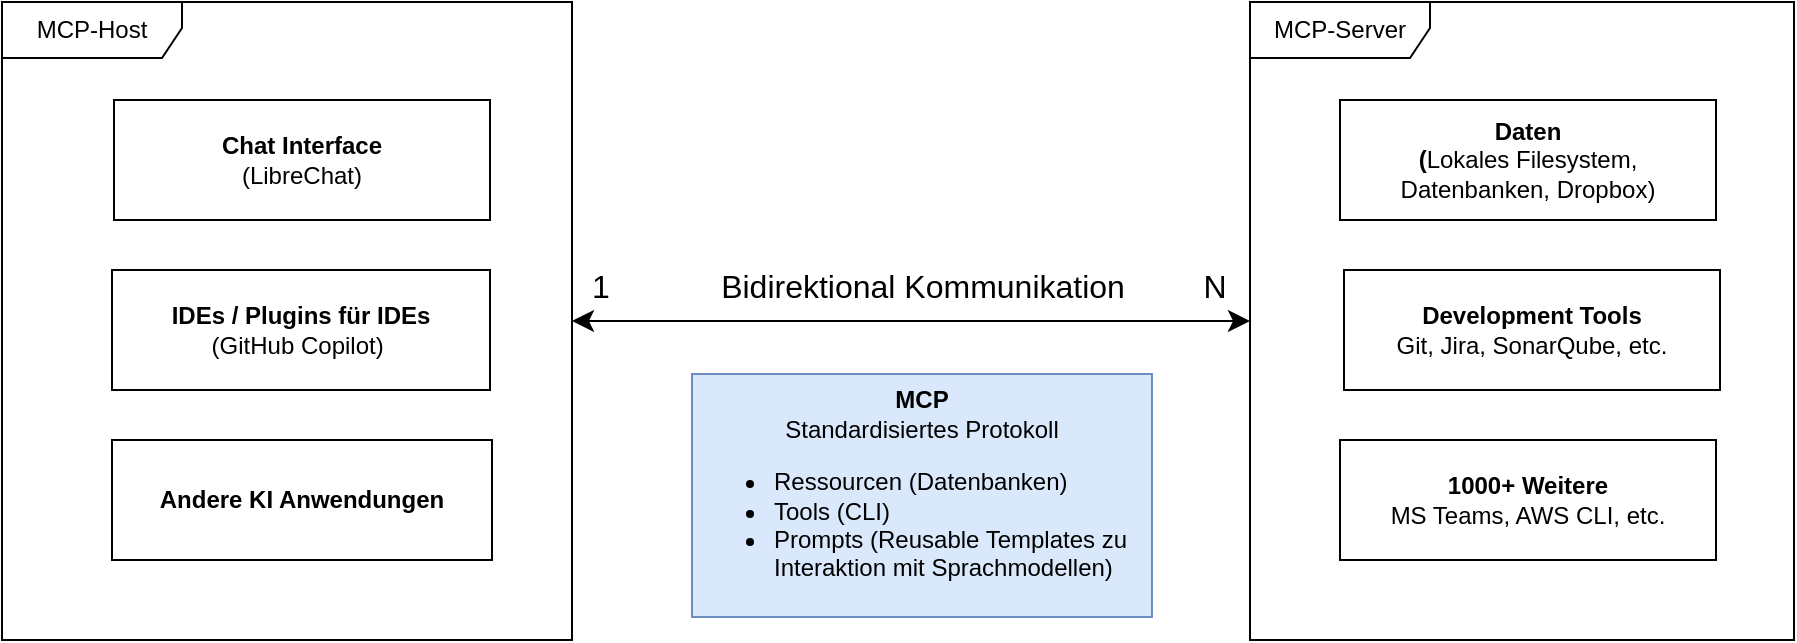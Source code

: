 <mxfile version="28.1.2" pages="2">
  <diagram name="Page-1" id="74FAeeuEVNDoVYwLzQNA">
    <mxGraphModel dx="2614" dy="1435" grid="0" gridSize="10" guides="1" tooltips="1" connect="1" arrows="1" fold="1" page="0" pageScale="1" pageWidth="850" pageHeight="1100" math="0" shadow="0">
      <root>
        <mxCell id="0" />
        <mxCell id="1" parent="0" />
        <mxCell id="uDzi0LpfGfWWbFV2vlgb-2" value="&lt;b&gt;Chat&lt;/b&gt; &lt;b&gt;Interface&lt;/b&gt;&lt;div&gt;(LibreChat)&lt;/div&gt;" style="rounded=0;whiteSpace=wrap;html=1;" vertex="1" parent="1">
          <mxGeometry x="-1023" y="103" width="188" height="60" as="geometry" />
        </mxCell>
        <mxCell id="uDzi0LpfGfWWbFV2vlgb-3" value="&lt;b&gt;IDEs / Plugins für IDEs&lt;br&gt;&lt;/b&gt;(GitHub Copilot)&amp;nbsp;" style="rounded=0;whiteSpace=wrap;html=1;" vertex="1" parent="1">
          <mxGeometry x="-1024" y="188" width="189" height="60" as="geometry" />
        </mxCell>
        <mxCell id="uDzi0LpfGfWWbFV2vlgb-4" value="&lt;b&gt;Andere KI Anwendungen&lt;/b&gt;" style="rounded=0;whiteSpace=wrap;html=1;" vertex="1" parent="1">
          <mxGeometry x="-1024" y="273" width="190" height="60" as="geometry" />
        </mxCell>
        <mxCell id="uDzi0LpfGfWWbFV2vlgb-6" value="&lt;span style=&quot;color: rgba(0, 0, 0, 0); font-family: monospace; font-size: 0px; text-align: start; text-wrap-mode: nowrap;&quot;&gt;%3CmxGraphModel%3E%3Croot%3E%3CmxCell%20id%3D%220%22%2F%3E%3CmxCell%20id%3D%221%22%20parent%3D%220%22%2F%3E%3CmxCell%20id%3D%222%22%20value%3D%22Chat%20Interface%26lt%3Bdiv%26gt%3B(Bsp.%3A%20LibreChat)%26lt%3B%2Fdiv%26gt%3B%22%20style%3D%22rounded%3D0%3BwhiteSpace%3Dwrap%3Bhtml%3D1%3B%22%20vertex%3D%221%22%20parent%3D%221%22%3E%3CmxGeometry%20x%3D%22-1023%22%20y%3D%22103%22%20width%3D%22188%22%20height%3D%2260%22%20as%3D%22geometry%22%2F%3E%3C%2FmxCell%3E%3C%2Froot%3E%3C%2FmxGraphModel%3E&lt;/span&gt;&lt;b&gt;Daten&lt;/b&gt;&lt;div&gt;&lt;b&gt;(&lt;/b&gt;Lokales Filesystem, Datenbanken, Dropbox)&lt;/div&gt;" style="rounded=0;whiteSpace=wrap;html=1;" vertex="1" parent="1">
          <mxGeometry x="-410" y="103" width="188" height="60" as="geometry" />
        </mxCell>
        <mxCell id="uDzi0LpfGfWWbFV2vlgb-7" value="&lt;b&gt;Development Tools&lt;/b&gt;&lt;div&gt;Git, Jira, SonarQube, etc.&lt;/div&gt;" style="rounded=0;whiteSpace=wrap;html=1;" vertex="1" parent="1">
          <mxGeometry x="-408" y="188" width="188" height="60" as="geometry" />
        </mxCell>
        <mxCell id="uDzi0LpfGfWWbFV2vlgb-8" value="&lt;b&gt;1000+ Weitere&lt;/b&gt;&lt;br&gt;&lt;div&gt;MS Teams, AWS CLI, etc.&lt;/div&gt;" style="rounded=0;whiteSpace=wrap;html=1;" vertex="1" parent="1">
          <mxGeometry x="-410" y="273" width="188" height="60" as="geometry" />
        </mxCell>
        <mxCell id="uDzi0LpfGfWWbFV2vlgb-16" style="edgeStyle=none;curved=1;rounded=0;orthogonalLoop=1;jettySize=auto;html=1;fontSize=12;startSize=8;endSize=8;startArrow=classic;startFill=1;" edge="1" parent="1" source="uDzi0LpfGfWWbFV2vlgb-14" target="uDzi0LpfGfWWbFV2vlgb-15">
          <mxGeometry relative="1" as="geometry" />
        </mxCell>
        <mxCell id="uDzi0LpfGfWWbFV2vlgb-14" value="MCP-Host" style="shape=umlFrame;whiteSpace=wrap;html=1;pointerEvents=0;width=90;height=28;" vertex="1" parent="1">
          <mxGeometry x="-1079" y="54" width="285" height="319" as="geometry" />
        </mxCell>
        <mxCell id="uDzi0LpfGfWWbFV2vlgb-15" value="MCP-Server" style="shape=umlFrame;whiteSpace=wrap;html=1;pointerEvents=0;width=90;height=28;" vertex="1" parent="1">
          <mxGeometry x="-455" y="54" width="272" height="319" as="geometry" />
        </mxCell>
        <mxCell id="uDzi0LpfGfWWbFV2vlgb-18" value="1" style="text;html=1;align=center;verticalAlign=middle;resizable=0;points=[];autosize=1;strokeColor=none;fillColor=none;fontSize=16;" vertex="1" parent="1">
          <mxGeometry x="-794" y="180" width="27" height="31" as="geometry" />
        </mxCell>
        <mxCell id="uDzi0LpfGfWWbFV2vlgb-19" value="N" style="text;html=1;align=center;verticalAlign=middle;resizable=0;points=[];autosize=1;strokeColor=none;fillColor=none;fontSize=16;" vertex="1" parent="1">
          <mxGeometry x="-488" y="180" width="30" height="31" as="geometry" />
        </mxCell>
        <mxCell id="uDzi0LpfGfWWbFV2vlgb-20" value="Bidirektional Kommunikation" style="text;html=1;align=center;verticalAlign=middle;resizable=0;points=[];autosize=1;strokeColor=none;fillColor=none;fontSize=16;" vertex="1" parent="1">
          <mxGeometry x="-729" y="180" width="220" height="31" as="geometry" />
        </mxCell>
        <mxCell id="krXMy9GYxs-N7fMu2C0i-1" value="&lt;b&gt;MCP&lt;/b&gt;&lt;div&gt;Standardisiertes Protokoll&lt;/div&gt;&lt;div style=&quot;&quot;&gt;&lt;ul&gt;&lt;li style=&quot;text-align: left;&quot;&gt;Ressourcen (Datenbanken)&lt;/li&gt;&lt;li style=&quot;text-align: left;&quot;&gt;Tools (CLI)&lt;/li&gt;&lt;li style=&quot;text-align: left;&quot;&gt;Prompts (Reusable Templates zu Interaktion mit Sprachmodellen)&lt;/li&gt;&lt;/ul&gt;&lt;/div&gt;" style="rounded=0;whiteSpace=wrap;html=1;fillColor=#dae8fc;strokeColor=#6c8ebf;align=center;" vertex="1" parent="1">
          <mxGeometry x="-734" y="240" width="230" height="121.5" as="geometry" />
        </mxCell>
      </root>
    </mxGraphModel>
  </diagram>
  <diagram id="FE7HXQ1ZfFqMzOGiVDDw" name="Page-2">
    <mxGraphModel dx="1414" dy="1435" grid="0" gridSize="10" guides="1" tooltips="1" connect="1" arrows="1" fold="1" page="0" pageScale="1" pageWidth="850" pageHeight="1100" math="0" shadow="0">
      <root>
        <mxCell id="0" />
        <mxCell id="1" parent="0" />
        <mxCell id="JgijanJiNhlwDmoVM8B--1" value="&lt;b&gt;MCP&lt;/b&gt;&lt;div&gt;Standardisiertes Protokoll&lt;/div&gt;&lt;div style=&quot;&quot;&gt;&lt;ul&gt;&lt;li style=&quot;text-align: left;&quot;&gt;Ressourcen (Datenbanken)&lt;/li&gt;&lt;li style=&quot;text-align: left;&quot;&gt;Tools (CLI)&lt;/li&gt;&lt;li style=&quot;text-align: left;&quot;&gt;Prompts (Reusable Templates zu Interaktion mit Sprachmodellen)&lt;/li&gt;&lt;/ul&gt;&lt;/div&gt;" style="rounded=0;whiteSpace=wrap;html=1;fillColor=#dae8fc;strokeColor=#6c8ebf;align=center;" vertex="1" parent="1">
          <mxGeometry x="260" y="544" width="230" height="121.5" as="geometry" />
        </mxCell>
        <mxCell id="JgijanJiNhlwDmoVM8B--8" style="edgeStyle=none;curved=1;rounded=0;orthogonalLoop=1;jettySize=auto;html=1;fontSize=12;startSize=8;endSize=8;startArrow=classic;startFill=1;" edge="1" parent="1" source="JgijanJiNhlwDmoVM8B--9" target="JgijanJiNhlwDmoVM8B--10">
          <mxGeometry relative="1" as="geometry" />
        </mxCell>
        <mxCell id="JgijanJiNhlwDmoVM8B--9" value="&lt;b&gt;GH Copilot Plugin&lt;/b&gt;&lt;div&gt;MCP-Host&lt;/div&gt;" style="shape=umlFrame;whiteSpace=wrap;html=1;pointerEvents=0;width=190;height=34;" vertex="1" parent="1">
          <mxGeometry x="8" y="483" width="200" height="77" as="geometry" />
        </mxCell>
        <mxCell id="JgijanJiNhlwDmoVM8B--10" value="MCP-Server" style="shape=umlFrame;whiteSpace=wrap;html=1;pointerEvents=0;width=90;height=28;" vertex="1" parent="1">
          <mxGeometry x="541" y="356.5" width="598" height="330" as="geometry" />
        </mxCell>
        <mxCell id="JgijanJiNhlwDmoVM8B--13" value="Bidirektional Kommunikation" style="text;html=1;align=center;verticalAlign=middle;resizable=0;points=[];autosize=1;strokeColor=none;fillColor=none;fontSize=16;" vertex="1" parent="1">
          <mxGeometry x="270" y="478" width="220" height="31" as="geometry" />
        </mxCell>
        <mxCell id="JgijanJiNhlwDmoVM8B--15" value="&lt;b&gt;GH Copilot Plugin&lt;/b&gt;" style="shape=umlFrame;whiteSpace=wrap;html=1;pointerEvents=0;width=190;height=34;" vertex="1" parent="1">
          <mxGeometry x="578" y="413.5" width="285" height="229" as="geometry" />
        </mxCell>
        <mxCell id="JgijanJiNhlwDmoVM8B--16" value="&lt;b&gt;Edit&lt;/b&gt;&lt;div&gt;Dateien bearbeiten&lt;/div&gt;" style="rounded=0;whiteSpace=wrap;html=1;" vertex="1" parent="1">
          <mxGeometry x="594" y="468.5" width="120" height="60" as="geometry" />
        </mxCell>
        <mxCell id="JgijanJiNhlwDmoVM8B--17" value="&lt;b&gt;Fetch&lt;/b&gt;&lt;div&gt;Content von Webpages fetchen&lt;/div&gt;" style="rounded=0;whiteSpace=wrap;html=1;" vertex="1" parent="1">
          <mxGeometry x="731" y="468.5" width="120" height="60" as="geometry" />
        </mxCell>
        <mxCell id="JgijanJiNhlwDmoVM8B--18" value="&lt;b&gt;runComma&lt;/b&gt;&lt;span style=&quot;color: rgba(0, 0, 0, 0); font-family: monospace; font-size: 0px; text-align: start; text-wrap-mode: nowrap;&quot;&gt;%3CmxGraphModel%3E%3Croot%3E%3CmxCell%20id%3D%220%22%2F%3E%3CmxCell%20id%3D%221%22%20parent%3D%220%22%2F%3E%3CmxCell%20id%3D%222%22%20value%3D%22%26lt%3Bb%26gt%3BEdit%26lt%3B%2Fb%26gt%3B%26lt%3Bdiv%26gt%3BDateien%20bearbeiten%26lt%3B%2Fdiv%26gt%3B%22%20style%3D%22rounded%3D0%3BwhiteSpace%3Dwrap%3Bhtml%3D1%3B%22%20vertex%3D%221%22%20parent%3D%221%22%3E%3CmxGeometry%20x%3D%22692%22%20y%3D%22410%22%20width%3D%22120%22%20height%3D%2260%22%20as%3D%22geometry%22%2F%3E%3C%2FmxCell%3E%3C%2Froot%3E%3C%2FmxGraphModel%3E&lt;/span&gt;&lt;b&gt;nds&lt;/b&gt;&lt;br&gt;&lt;div&gt;Befehle im Terminal ausführen.&lt;/div&gt;" style="rounded=0;whiteSpace=wrap;html=1;" vertex="1" parent="1">
          <mxGeometry x="594" y="550" width="120" height="60" as="geometry" />
        </mxCell>
        <mxCell id="JgijanJiNhlwDmoVM8B--19" value="&lt;div style=&quot;text-align: center;&quot;&gt;&lt;span style=&quot;text-align: start; background-color: transparent;&quot;&gt;&lt;b&gt;testFailure&lt;/b&gt;&lt;/span&gt;&lt;span style=&quot;color: rgba(0, 0, 0, 0); font-family: monospace; font-size: 0px; text-align: start; text-wrap-mode: nowrap; background-color: transparent;&quot;&gt;%3CmxGraphModel%3E%3Croot%3E%3CmxCell%20id%3D%220%22%2F%3E%3CmxCell%20id%3D%221%22%20parent%3D%220%22%2F%3E%3CmxCell%20id%3D%222%22%20value%3D%22%26lt%3Bb%26gt%3BEdit%26lt%3B%2Fb%26gt%3B%26lt%3Bdiv%26gt%3BDateien%20bearbeiten%26lt%3B%2Fdiv%26gt%3B%22%20style%3D%22rounded%3D0%3BwhiteSpace%3Dwrap%3Bhtml%3D1%3B%22%20vertex%3D%221%22%20parent%3D%221%22%3E%3CmxGeometry%20x%3D%22692%22%20y%3D%22410%22%20width%3D%22120%22%20height%3D%2260%22%20as%3D%22geometry%22%2F%3E%3C%2FmxCell%3E%3C%2Froot%3E%3C%2FmxGraphMode&lt;/span&gt;&lt;/div&gt;&lt;div&gt;Test informationen&lt;/div&gt;" style="rounded=0;whiteSpace=wrap;html=1;" vertex="1" parent="1">
          <mxGeometry x="731" y="550" width="120" height="60" as="geometry" />
        </mxCell>
        <mxCell id="JgijanJiNhlwDmoVM8B--21" value="&lt;b&gt;Custom MCP Server&lt;/b&gt;&lt;div&gt;mcp.json&lt;/div&gt;" style="shape=umlFrame;whiteSpace=wrap;html=1;pointerEvents=0;width=190;height=34;" vertex="1" parent="1">
          <mxGeometry x="889" y="413.5" width="208" height="227.5" as="geometry" />
        </mxCell>
        <mxCell id="JgijanJiNhlwDmoVM8B--23" value="&lt;b&gt;Github&lt;/b&gt;&lt;span style=&quot;background-color: transparent; color: rgba(0, 0, 0, 0); font-family: monospace; font-size: 0px; text-align: start; text-wrap-mode: nowrap;&quot;&gt;%3CmxGraphModel%3E%3Croot%3E%3CmxCell%20id%3D%220%22%2F%3E%3CmxCell%20id%3D%221%22%20parent%3D%220%22%2F%3E%3CmxCell%20id%3D%222%22%20value%3D%22%26lt%3Bb%26gt%3BEdit%26lt%3B%2Fb%26gt%3B%26lt%3Bdiv%26gt%3BDateien%20bearbeiten%26lt%3B%2Fdiv%26gt%3B%22%20style%3D%22rounded%3D0%3BwhiteSpace%3Dwrap%3Bhtml%3D1%3B%22%20vertex%3D%221%22%20parent%3D%221%22%3E%3CmxGeometry%20x%3D%22597%22%20y%3D%22424%22%20width%3D%22120%22%20height%3D%2260%22%20as%3D%22geometry%22%2F%3E%3C%2FmxCell%3E%3C%2Froot%3E%3C%2FmxGraphModel%3E&lt;/span&gt;" style="rounded=0;whiteSpace=wrap;html=1;" vertex="1" parent="1">
          <mxGeometry x="933" y="509" width="120" height="60" as="geometry" />
        </mxCell>
      </root>
    </mxGraphModel>
  </diagram>
</mxfile>
